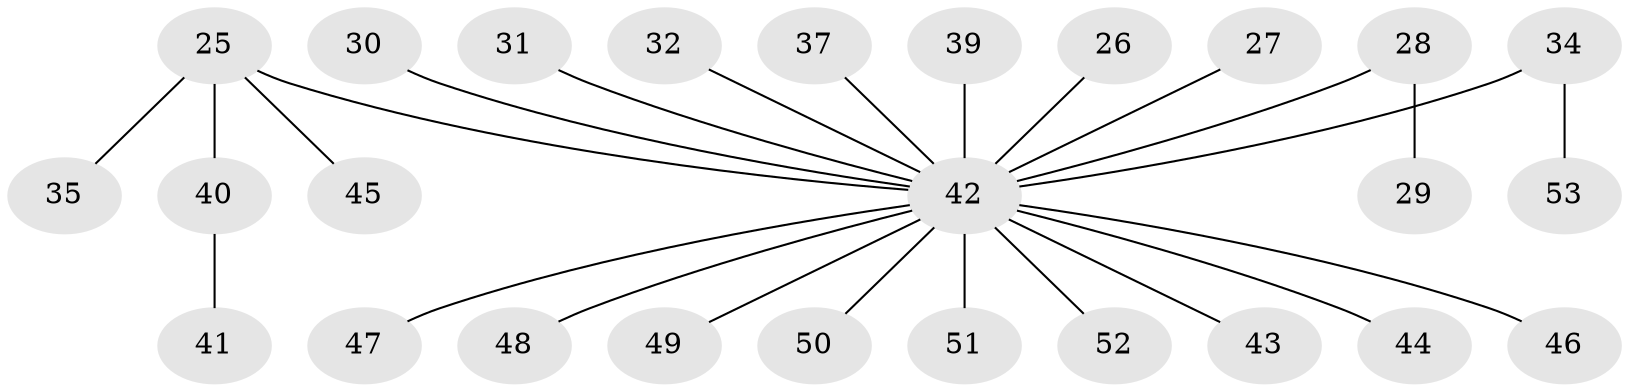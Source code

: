 // original degree distribution, {6: 0.05660377358490566, 2: 0.2641509433962264, 4: 0.11320754716981132, 1: 0.5283018867924528, 3: 0.03773584905660377}
// Generated by graph-tools (version 1.1) at 2025/55/03/04/25 21:55:52]
// undirected, 26 vertices, 25 edges
graph export_dot {
graph [start="1"]
  node [color=gray90,style=filled];
  25;
  26 [super="+19"];
  27;
  28;
  29;
  30;
  31;
  32 [super="+8"];
  34;
  35;
  37;
  39;
  40;
  41;
  42 [super="+22+17+3+7+9+11+38+15+16+18+20+23+24"];
  43;
  44;
  45;
  46;
  47;
  48;
  49;
  50 [super="+13"];
  51;
  52;
  53;
  25 -- 35;
  25 -- 40;
  25 -- 45;
  25 -- 42;
  26 -- 42;
  27 -- 42;
  28 -- 29;
  28 -- 42;
  30 -- 42;
  31 -- 42;
  32 -- 42;
  34 -- 53;
  34 -- 42;
  37 -- 42;
  39 -- 42;
  40 -- 41;
  42 -- 49;
  42 -- 52;
  42 -- 51;
  42 -- 44;
  42 -- 48;
  42 -- 46;
  42 -- 47;
  42 -- 50;
  42 -- 43;
}
